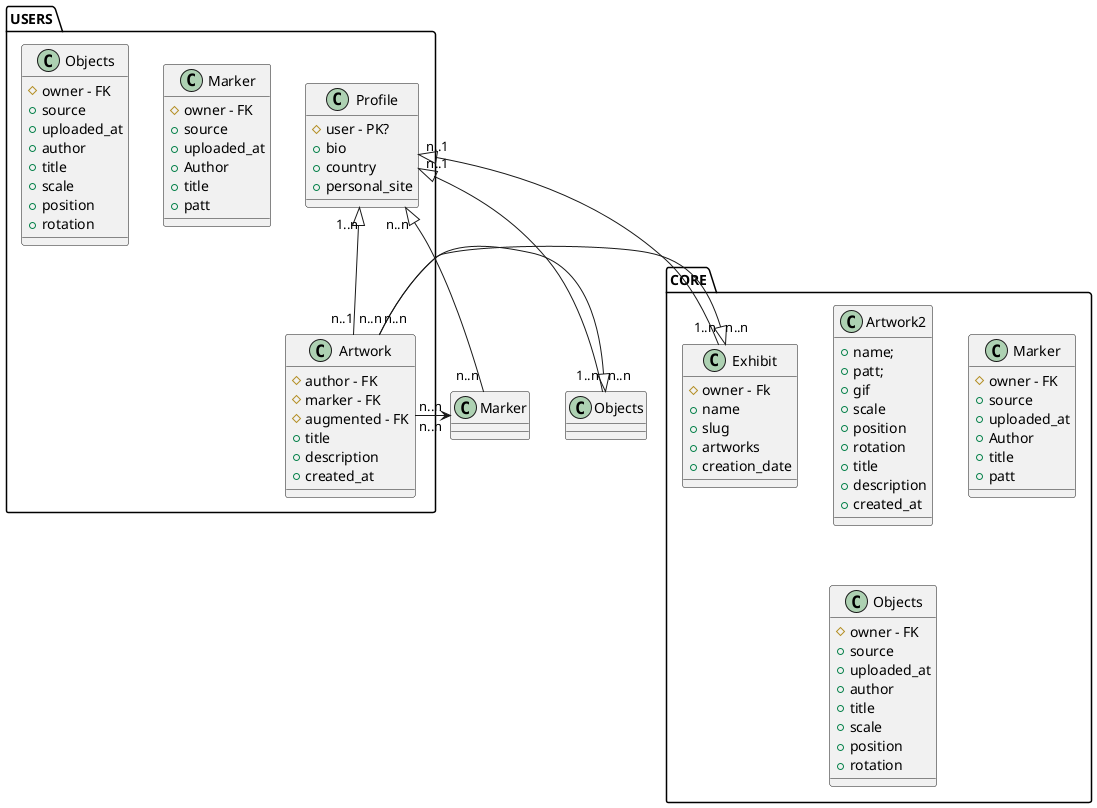 
@startuml

Package (USERS) {
 Class (Profile) {
  #user - PK?
  +bio
  +country
  +personal_site
}

Class (Marker) {
  #owner - FK
  +source
  +uploaded_at
  +Author
  +title
  +patt
}

Class (Objects) {
  #owner - FK
  +source
  +uploaded_at
  +author
  +title
  +scale
  +position
  +rotation
}

Class (Artwork) {
  #author - FK
  #marker - FK
  #augmented - FK
  +title
  +description
  +created_at
}
}
 Package CORE{
  Class (Artwork2) {
  +name;
  +patt;
 +gif
  +scale
  +position
  +rotation
}
Class (Exhibit){  
  #owner - Fk
  +name
  +slug
  +artworks
  +creation_date
}
 Class (Marker) {
  #owner - FK
  + source
  +uploaded_at
  +Author
  +title
  +patt
}
Class (Objects) {
  #owner - FK
  + source
  +uploaded_at
  +author
  +title
  +scale
  +position
  +rotation
}
Class (Artwork2) {
  +title
  +description
  +created_at
}
}

Marker  "n..n" <-- "n..n" Artwork
Profile "1..n"<|-- "n..1"Artwork
Objects "n..n" <|-- "n..n" Artwork
Profile "n..1" <|-- "1..n" Objects
Profile "n..n" <|-- "n..n" Marker
Profile "n..1"<|-- "1..n" Exhibit
Exhibit "n..n"<|--"n..n" Artwork
@enduml

